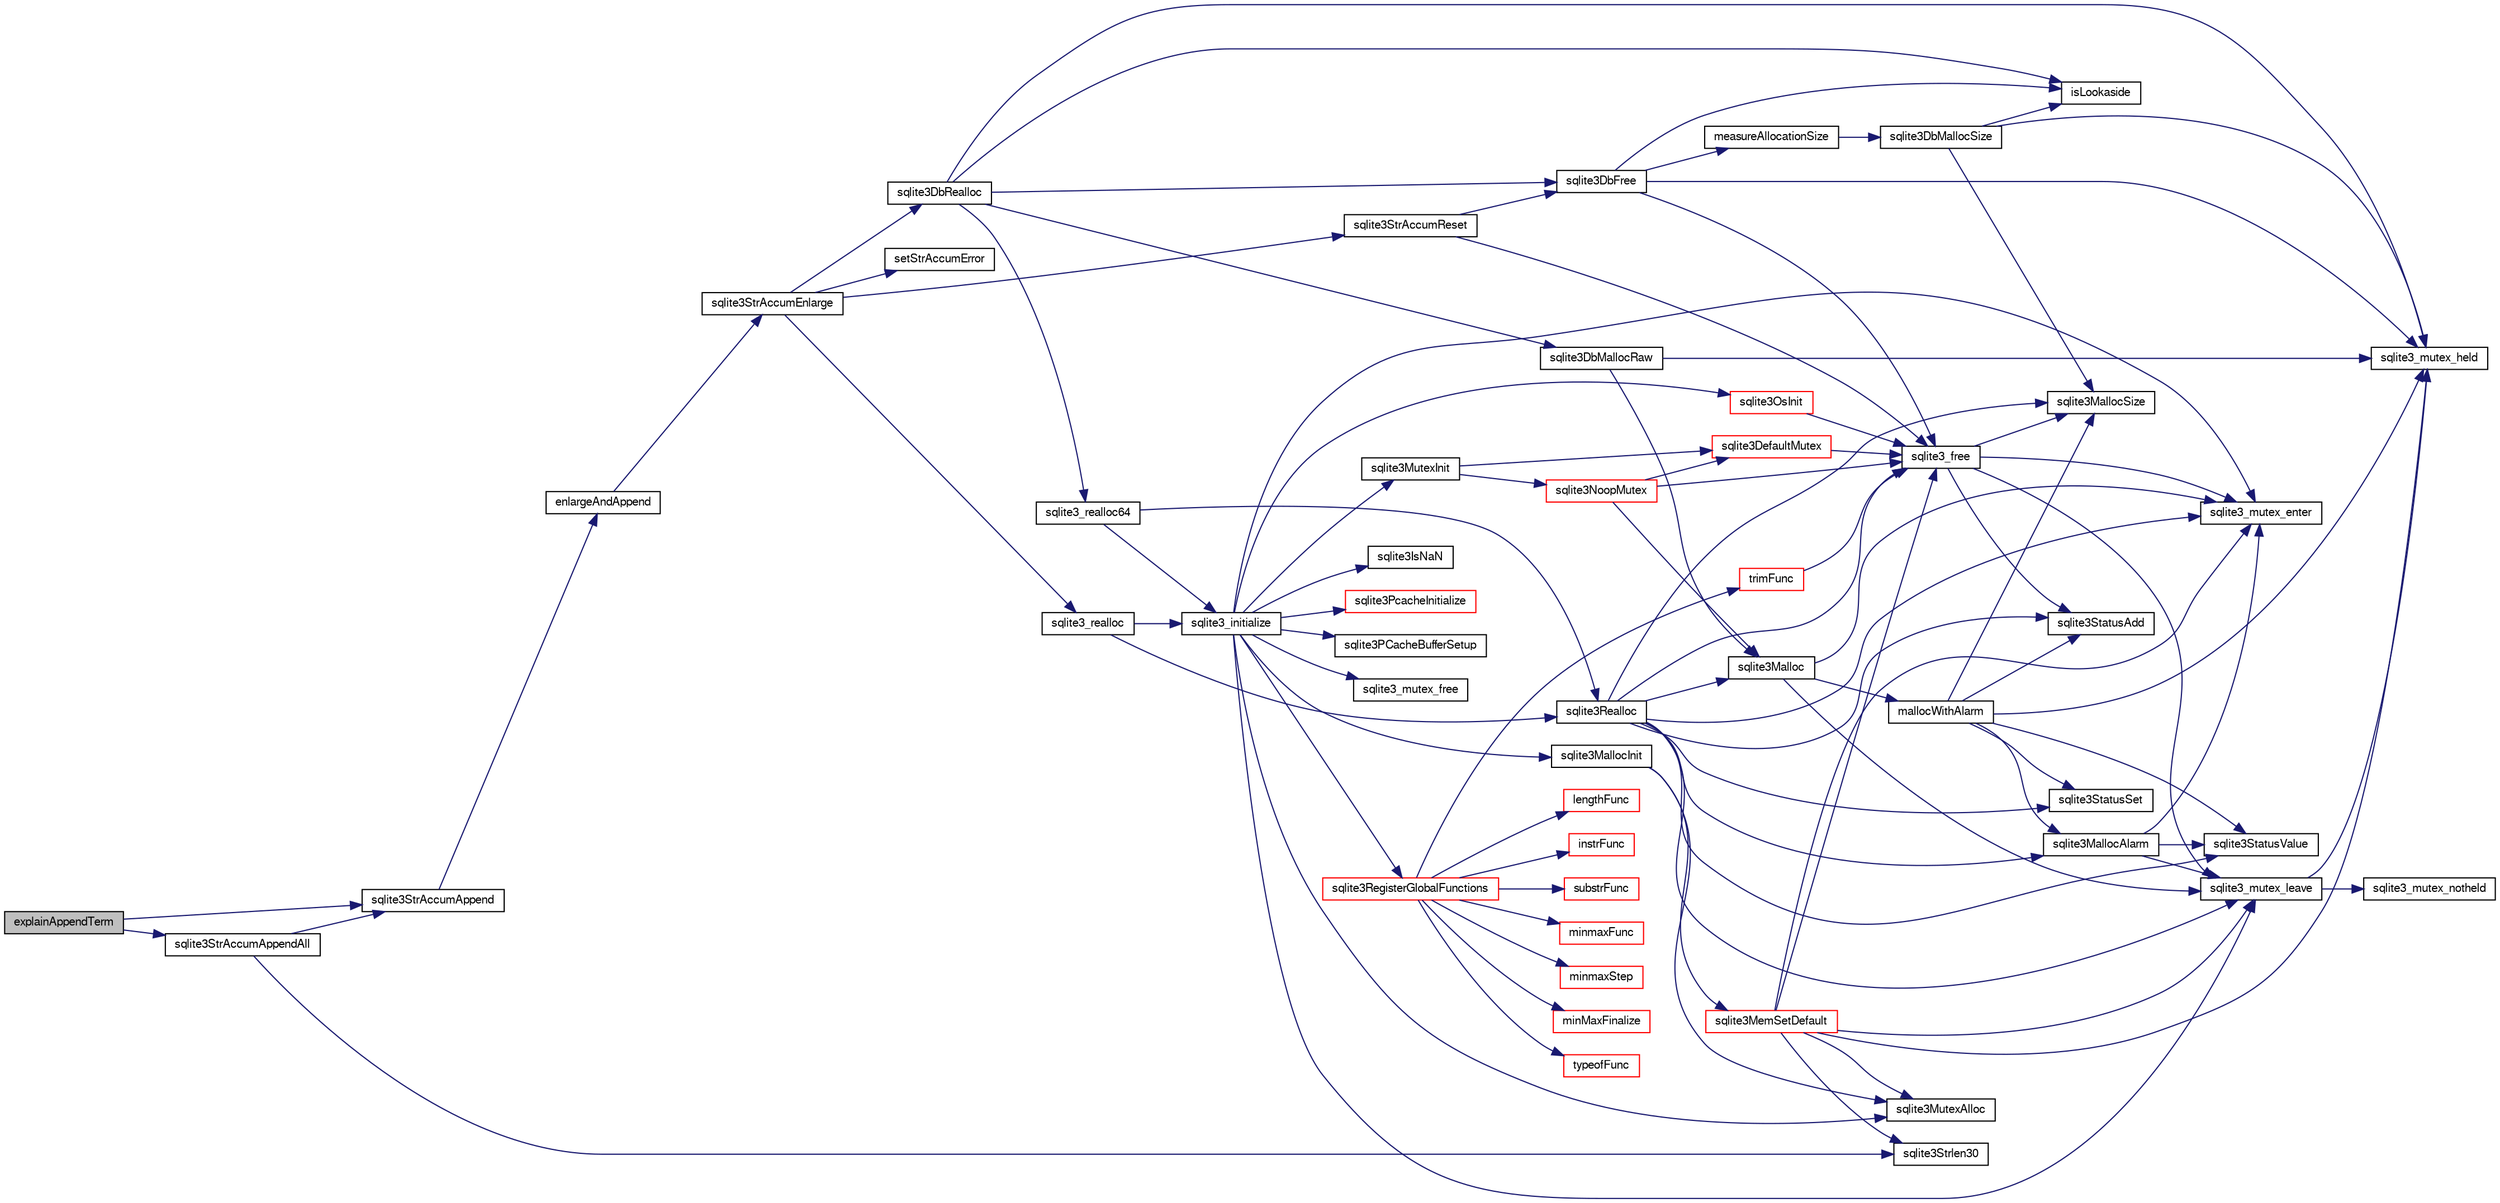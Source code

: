 digraph "explainAppendTerm"
{
  edge [fontname="FreeSans",fontsize="10",labelfontname="FreeSans",labelfontsize="10"];
  node [fontname="FreeSans",fontsize="10",shape=record];
  rankdir="LR";
  Node98123 [label="explainAppendTerm",height=0.2,width=0.4,color="black", fillcolor="grey75", style="filled", fontcolor="black"];
  Node98123 -> Node98124 [color="midnightblue",fontsize="10",style="solid",fontname="FreeSans"];
  Node98124 [label="sqlite3StrAccumAppend",height=0.2,width=0.4,color="black", fillcolor="white", style="filled",URL="$sqlite3_8c.html#a56664fa33def33c5a5245b623441d5e0"];
  Node98124 -> Node98125 [color="midnightblue",fontsize="10",style="solid",fontname="FreeSans"];
  Node98125 [label="enlargeAndAppend",height=0.2,width=0.4,color="black", fillcolor="white", style="filled",URL="$sqlite3_8c.html#a25b21e61dc0883d849890eaa8a18088a"];
  Node98125 -> Node98126 [color="midnightblue",fontsize="10",style="solid",fontname="FreeSans"];
  Node98126 [label="sqlite3StrAccumEnlarge",height=0.2,width=0.4,color="black", fillcolor="white", style="filled",URL="$sqlite3_8c.html#a38976500a97c69d65086eeccca82dd96"];
  Node98126 -> Node98127 [color="midnightblue",fontsize="10",style="solid",fontname="FreeSans"];
  Node98127 [label="setStrAccumError",height=0.2,width=0.4,color="black", fillcolor="white", style="filled",URL="$sqlite3_8c.html#a3dc479a1fc8ba1ab8edfe51f8a0b102c"];
  Node98126 -> Node98128 [color="midnightblue",fontsize="10",style="solid",fontname="FreeSans"];
  Node98128 [label="sqlite3StrAccumReset",height=0.2,width=0.4,color="black", fillcolor="white", style="filled",URL="$sqlite3_8c.html#ad7e70f4ec9d2fa3a63a371e2c7c555d8"];
  Node98128 -> Node98129 [color="midnightblue",fontsize="10",style="solid",fontname="FreeSans"];
  Node98129 [label="sqlite3DbFree",height=0.2,width=0.4,color="black", fillcolor="white", style="filled",URL="$sqlite3_8c.html#ac70ab821a6607b4a1b909582dc37a069"];
  Node98129 -> Node98130 [color="midnightblue",fontsize="10",style="solid",fontname="FreeSans"];
  Node98130 [label="sqlite3_mutex_held",height=0.2,width=0.4,color="black", fillcolor="white", style="filled",URL="$sqlite3_8c.html#acf77da68932b6bc163c5e68547ecc3e7"];
  Node98129 -> Node98131 [color="midnightblue",fontsize="10",style="solid",fontname="FreeSans"];
  Node98131 [label="measureAllocationSize",height=0.2,width=0.4,color="black", fillcolor="white", style="filled",URL="$sqlite3_8c.html#a45731e644a22fdb756e2b6337224217a"];
  Node98131 -> Node98132 [color="midnightblue",fontsize="10",style="solid",fontname="FreeSans"];
  Node98132 [label="sqlite3DbMallocSize",height=0.2,width=0.4,color="black", fillcolor="white", style="filled",URL="$sqlite3_8c.html#aa397e5a8a03495203a0767abf0a71f86"];
  Node98132 -> Node98133 [color="midnightblue",fontsize="10",style="solid",fontname="FreeSans"];
  Node98133 [label="sqlite3MallocSize",height=0.2,width=0.4,color="black", fillcolor="white", style="filled",URL="$sqlite3_8c.html#acf5d2a5f35270bafb050bd2def576955"];
  Node98132 -> Node98130 [color="midnightblue",fontsize="10",style="solid",fontname="FreeSans"];
  Node98132 -> Node98134 [color="midnightblue",fontsize="10",style="solid",fontname="FreeSans"];
  Node98134 [label="isLookaside",height=0.2,width=0.4,color="black", fillcolor="white", style="filled",URL="$sqlite3_8c.html#a770fa05ff9717b75e16f4d968a77b897"];
  Node98129 -> Node98134 [color="midnightblue",fontsize="10",style="solid",fontname="FreeSans"];
  Node98129 -> Node98135 [color="midnightblue",fontsize="10",style="solid",fontname="FreeSans"];
  Node98135 [label="sqlite3_free",height=0.2,width=0.4,color="black", fillcolor="white", style="filled",URL="$sqlite3_8c.html#a6552349e36a8a691af5487999ab09519"];
  Node98135 -> Node98136 [color="midnightblue",fontsize="10",style="solid",fontname="FreeSans"];
  Node98136 [label="sqlite3_mutex_enter",height=0.2,width=0.4,color="black", fillcolor="white", style="filled",URL="$sqlite3_8c.html#a1c12cde690bd89f104de5cbad12a6bf5"];
  Node98135 -> Node98137 [color="midnightblue",fontsize="10",style="solid",fontname="FreeSans"];
  Node98137 [label="sqlite3StatusAdd",height=0.2,width=0.4,color="black", fillcolor="white", style="filled",URL="$sqlite3_8c.html#afa029f93586aeab4cc85360905dae9cd"];
  Node98135 -> Node98133 [color="midnightblue",fontsize="10",style="solid",fontname="FreeSans"];
  Node98135 -> Node98138 [color="midnightblue",fontsize="10",style="solid",fontname="FreeSans"];
  Node98138 [label="sqlite3_mutex_leave",height=0.2,width=0.4,color="black", fillcolor="white", style="filled",URL="$sqlite3_8c.html#a5838d235601dbd3c1fa993555c6bcc93"];
  Node98138 -> Node98130 [color="midnightblue",fontsize="10",style="solid",fontname="FreeSans"];
  Node98138 -> Node98139 [color="midnightblue",fontsize="10",style="solid",fontname="FreeSans"];
  Node98139 [label="sqlite3_mutex_notheld",height=0.2,width=0.4,color="black", fillcolor="white", style="filled",URL="$sqlite3_8c.html#a83967c837c1c000d3b5adcfaa688f5dc"];
  Node98128 -> Node98135 [color="midnightblue",fontsize="10",style="solid",fontname="FreeSans"];
  Node98126 -> Node98140 [color="midnightblue",fontsize="10",style="solid",fontname="FreeSans"];
  Node98140 [label="sqlite3DbRealloc",height=0.2,width=0.4,color="black", fillcolor="white", style="filled",URL="$sqlite3_8c.html#ae028f4902a9d29bcaf310ff289ee87dc"];
  Node98140 -> Node98130 [color="midnightblue",fontsize="10",style="solid",fontname="FreeSans"];
  Node98140 -> Node98141 [color="midnightblue",fontsize="10",style="solid",fontname="FreeSans"];
  Node98141 [label="sqlite3DbMallocRaw",height=0.2,width=0.4,color="black", fillcolor="white", style="filled",URL="$sqlite3_8c.html#abbe8be0cf7175e11ddc3e2218fad924e"];
  Node98141 -> Node98130 [color="midnightblue",fontsize="10",style="solid",fontname="FreeSans"];
  Node98141 -> Node98142 [color="midnightblue",fontsize="10",style="solid",fontname="FreeSans"];
  Node98142 [label="sqlite3Malloc",height=0.2,width=0.4,color="black", fillcolor="white", style="filled",URL="$sqlite3_8c.html#a361a2eaa846b1885f123abe46f5d8b2b"];
  Node98142 -> Node98136 [color="midnightblue",fontsize="10",style="solid",fontname="FreeSans"];
  Node98142 -> Node98143 [color="midnightblue",fontsize="10",style="solid",fontname="FreeSans"];
  Node98143 [label="mallocWithAlarm",height=0.2,width=0.4,color="black", fillcolor="white", style="filled",URL="$sqlite3_8c.html#ab070d5cf8e48ec8a6a43cf025d48598b"];
  Node98143 -> Node98130 [color="midnightblue",fontsize="10",style="solid",fontname="FreeSans"];
  Node98143 -> Node98144 [color="midnightblue",fontsize="10",style="solid",fontname="FreeSans"];
  Node98144 [label="sqlite3StatusSet",height=0.2,width=0.4,color="black", fillcolor="white", style="filled",URL="$sqlite3_8c.html#afec7586c01fcb5ea17dc9d7725a589d9"];
  Node98143 -> Node98145 [color="midnightblue",fontsize="10",style="solid",fontname="FreeSans"];
  Node98145 [label="sqlite3StatusValue",height=0.2,width=0.4,color="black", fillcolor="white", style="filled",URL="$sqlite3_8c.html#a30b8ac296c6e200c1fa57708d52c6ef6"];
  Node98143 -> Node98146 [color="midnightblue",fontsize="10",style="solid",fontname="FreeSans"];
  Node98146 [label="sqlite3MallocAlarm",height=0.2,width=0.4,color="black", fillcolor="white", style="filled",URL="$sqlite3_8c.html#ada66988e8471d1198f3219c062377508"];
  Node98146 -> Node98145 [color="midnightblue",fontsize="10",style="solid",fontname="FreeSans"];
  Node98146 -> Node98138 [color="midnightblue",fontsize="10",style="solid",fontname="FreeSans"];
  Node98146 -> Node98136 [color="midnightblue",fontsize="10",style="solid",fontname="FreeSans"];
  Node98143 -> Node98133 [color="midnightblue",fontsize="10",style="solid",fontname="FreeSans"];
  Node98143 -> Node98137 [color="midnightblue",fontsize="10",style="solid",fontname="FreeSans"];
  Node98142 -> Node98138 [color="midnightblue",fontsize="10",style="solid",fontname="FreeSans"];
  Node98140 -> Node98134 [color="midnightblue",fontsize="10",style="solid",fontname="FreeSans"];
  Node98140 -> Node98129 [color="midnightblue",fontsize="10",style="solid",fontname="FreeSans"];
  Node98140 -> Node98147 [color="midnightblue",fontsize="10",style="solid",fontname="FreeSans"];
  Node98147 [label="sqlite3_realloc64",height=0.2,width=0.4,color="black", fillcolor="white", style="filled",URL="$sqlite3_8c.html#a3765a714077ee547e811034236dc9ecd"];
  Node98147 -> Node98148 [color="midnightblue",fontsize="10",style="solid",fontname="FreeSans"];
  Node98148 [label="sqlite3_initialize",height=0.2,width=0.4,color="black", fillcolor="white", style="filled",URL="$sqlite3_8c.html#ab0c0ee2d5d4cf8b28e9572296a8861df"];
  Node98148 -> Node98149 [color="midnightblue",fontsize="10",style="solid",fontname="FreeSans"];
  Node98149 [label="sqlite3MutexInit",height=0.2,width=0.4,color="black", fillcolor="white", style="filled",URL="$sqlite3_8c.html#a7906afcdd1cdb3d0007eb932398a1158"];
  Node98149 -> Node98150 [color="midnightblue",fontsize="10",style="solid",fontname="FreeSans"];
  Node98150 [label="sqlite3DefaultMutex",height=0.2,width=0.4,color="red", fillcolor="white", style="filled",URL="$sqlite3_8c.html#ac895a71e325f9b2f9b862f737c17aca8"];
  Node98150 -> Node98135 [color="midnightblue",fontsize="10",style="solid",fontname="FreeSans"];
  Node98149 -> Node98159 [color="midnightblue",fontsize="10",style="solid",fontname="FreeSans"];
  Node98159 [label="sqlite3NoopMutex",height=0.2,width=0.4,color="red", fillcolor="white", style="filled",URL="$sqlite3_8c.html#a09742cde9ef371d94f8201d2cdb543e4"];
  Node98159 -> Node98142 [color="midnightblue",fontsize="10",style="solid",fontname="FreeSans"];
  Node98159 -> Node98135 [color="midnightblue",fontsize="10",style="solid",fontname="FreeSans"];
  Node98159 -> Node98150 [color="midnightblue",fontsize="10",style="solid",fontname="FreeSans"];
  Node98148 -> Node98167 [color="midnightblue",fontsize="10",style="solid",fontname="FreeSans"];
  Node98167 [label="sqlite3MutexAlloc",height=0.2,width=0.4,color="black", fillcolor="white", style="filled",URL="$sqlite3_8c.html#a0e3f432ee581f6876b590e7ad7e84e19"];
  Node98148 -> Node98136 [color="midnightblue",fontsize="10",style="solid",fontname="FreeSans"];
  Node98148 -> Node98168 [color="midnightblue",fontsize="10",style="solid",fontname="FreeSans"];
  Node98168 [label="sqlite3MallocInit",height=0.2,width=0.4,color="black", fillcolor="white", style="filled",URL="$sqlite3_8c.html#a9e06f9e7cad0d83ce80ab493c9533552"];
  Node98168 -> Node98169 [color="midnightblue",fontsize="10",style="solid",fontname="FreeSans"];
  Node98169 [label="sqlite3MemSetDefault",height=0.2,width=0.4,color="red", fillcolor="white", style="filled",URL="$sqlite3_8c.html#a162fbfd727e92c5f8f72625b5ff62549"];
  Node98169 -> Node98167 [color="midnightblue",fontsize="10",style="solid",fontname="FreeSans"];
  Node98169 -> Node98136 [color="midnightblue",fontsize="10",style="solid",fontname="FreeSans"];
  Node98169 -> Node98138 [color="midnightblue",fontsize="10",style="solid",fontname="FreeSans"];
  Node98169 -> Node98186 [color="midnightblue",fontsize="10",style="solid",fontname="FreeSans"];
  Node98186 [label="sqlite3Strlen30",height=0.2,width=0.4,color="black", fillcolor="white", style="filled",URL="$sqlite3_8c.html#a3dcd80ba41f1a308193dee74857b62a7"];
  Node98169 -> Node98130 [color="midnightblue",fontsize="10",style="solid",fontname="FreeSans"];
  Node98169 -> Node98135 [color="midnightblue",fontsize="10",style="solid",fontname="FreeSans"];
  Node98168 -> Node98167 [color="midnightblue",fontsize="10",style="solid",fontname="FreeSans"];
  Node98148 -> Node98138 [color="midnightblue",fontsize="10",style="solid",fontname="FreeSans"];
  Node98148 -> Node98249 [color="midnightblue",fontsize="10",style="solid",fontname="FreeSans"];
  Node98249 [label="sqlite3RegisterGlobalFunctions",height=0.2,width=0.4,color="red", fillcolor="white", style="filled",URL="$sqlite3_8c.html#a9f75bd111010f29e1b8d74344473c4ec"];
  Node98249 -> Node98250 [color="midnightblue",fontsize="10",style="solid",fontname="FreeSans"];
  Node98250 [label="trimFunc",height=0.2,width=0.4,color="red", fillcolor="white", style="filled",URL="$sqlite3_8c.html#afad56dbe7f08139a630156e644b14704"];
  Node98250 -> Node98135 [color="midnightblue",fontsize="10",style="solid",fontname="FreeSans"];
  Node98249 -> Node98263 [color="midnightblue",fontsize="10",style="solid",fontname="FreeSans"];
  Node98263 [label="minmaxFunc",height=0.2,width=0.4,color="red", fillcolor="white", style="filled",URL="$sqlite3_8c.html#a4d00f48b948fd73cb70bcfd1efc0bfb0"];
  Node98249 -> Node98272 [color="midnightblue",fontsize="10",style="solid",fontname="FreeSans"];
  Node98272 [label="minmaxStep",height=0.2,width=0.4,color="red", fillcolor="white", style="filled",URL="$sqlite3_8c.html#a5b4c0da0f3b61d7ff25ebd30aa22cca4"];
  Node98249 -> Node98276 [color="midnightblue",fontsize="10",style="solid",fontname="FreeSans"];
  Node98276 [label="minMaxFinalize",height=0.2,width=0.4,color="red", fillcolor="white", style="filled",URL="$sqlite3_8c.html#a0439dd90934a2dee93517c50884d5924"];
  Node98249 -> Node98277 [color="midnightblue",fontsize="10",style="solid",fontname="FreeSans"];
  Node98277 [label="typeofFunc",height=0.2,width=0.4,color="red", fillcolor="white", style="filled",URL="$sqlite3_8c.html#aba6c564ff0d6b017de448469d0fb243f"];
  Node98249 -> Node98278 [color="midnightblue",fontsize="10",style="solid",fontname="FreeSans"];
  Node98278 [label="lengthFunc",height=0.2,width=0.4,color="red", fillcolor="white", style="filled",URL="$sqlite3_8c.html#affdabf006c37c26a1c3e325badb83546"];
  Node98249 -> Node98283 [color="midnightblue",fontsize="10",style="solid",fontname="FreeSans"];
  Node98283 [label="instrFunc",height=0.2,width=0.4,color="red", fillcolor="white", style="filled",URL="$sqlite3_8c.html#a8f86ca540b92ac28aaefaa126170cf8c"];
  Node98249 -> Node98285 [color="midnightblue",fontsize="10",style="solid",fontname="FreeSans"];
  Node98285 [label="substrFunc",height=0.2,width=0.4,color="red", fillcolor="white", style="filled",URL="$sqlite3_8c.html#a8a8739d9af5589338113371e440b2734"];
  Node98148 -> Node98399 [color="midnightblue",fontsize="10",style="solid",fontname="FreeSans"];
  Node98399 [label="sqlite3PcacheInitialize",height=0.2,width=0.4,color="red", fillcolor="white", style="filled",URL="$sqlite3_8c.html#a2902c61ddc88bea002c4d69fe4052b1f"];
  Node98148 -> Node98400 [color="midnightblue",fontsize="10",style="solid",fontname="FreeSans"];
  Node98400 [label="sqlite3OsInit",height=0.2,width=0.4,color="red", fillcolor="white", style="filled",URL="$sqlite3_8c.html#afeaa886fe1ca086a30fd278b1d069762"];
  Node98400 -> Node98135 [color="midnightblue",fontsize="10",style="solid",fontname="FreeSans"];
  Node98148 -> Node98404 [color="midnightblue",fontsize="10",style="solid",fontname="FreeSans"];
  Node98404 [label="sqlite3PCacheBufferSetup",height=0.2,width=0.4,color="black", fillcolor="white", style="filled",URL="$sqlite3_8c.html#ad18a1eebefdfbc4254f473f7b0101937"];
  Node98148 -> Node98405 [color="midnightblue",fontsize="10",style="solid",fontname="FreeSans"];
  Node98405 [label="sqlite3_mutex_free",height=0.2,width=0.4,color="black", fillcolor="white", style="filled",URL="$sqlite3_8c.html#a2db2e72e08f6873afa9c61b0ec726fec"];
  Node98148 -> Node98185 [color="midnightblue",fontsize="10",style="solid",fontname="FreeSans"];
  Node98185 [label="sqlite3IsNaN",height=0.2,width=0.4,color="black", fillcolor="white", style="filled",URL="$sqlite3_8c.html#aed4d78203877c3486765ccbc7feebb50"];
  Node98147 -> Node98332 [color="midnightblue",fontsize="10",style="solid",fontname="FreeSans"];
  Node98332 [label="sqlite3Realloc",height=0.2,width=0.4,color="black", fillcolor="white", style="filled",URL="$sqlite3_8c.html#ad53aefdfc088f622e23ffe838201fe22"];
  Node98332 -> Node98142 [color="midnightblue",fontsize="10",style="solid",fontname="FreeSans"];
  Node98332 -> Node98135 [color="midnightblue",fontsize="10",style="solid",fontname="FreeSans"];
  Node98332 -> Node98133 [color="midnightblue",fontsize="10",style="solid",fontname="FreeSans"];
  Node98332 -> Node98136 [color="midnightblue",fontsize="10",style="solid",fontname="FreeSans"];
  Node98332 -> Node98144 [color="midnightblue",fontsize="10",style="solid",fontname="FreeSans"];
  Node98332 -> Node98145 [color="midnightblue",fontsize="10",style="solid",fontname="FreeSans"];
  Node98332 -> Node98146 [color="midnightblue",fontsize="10",style="solid",fontname="FreeSans"];
  Node98332 -> Node98137 [color="midnightblue",fontsize="10",style="solid",fontname="FreeSans"];
  Node98332 -> Node98138 [color="midnightblue",fontsize="10",style="solid",fontname="FreeSans"];
  Node98126 -> Node98331 [color="midnightblue",fontsize="10",style="solid",fontname="FreeSans"];
  Node98331 [label="sqlite3_realloc",height=0.2,width=0.4,color="black", fillcolor="white", style="filled",URL="$sqlite3_8c.html#a822d9e42f6ab4b2ec803f311aeb9618d"];
  Node98331 -> Node98148 [color="midnightblue",fontsize="10",style="solid",fontname="FreeSans"];
  Node98331 -> Node98332 [color="midnightblue",fontsize="10",style="solid",fontname="FreeSans"];
  Node98123 -> Node98212 [color="midnightblue",fontsize="10",style="solid",fontname="FreeSans"];
  Node98212 [label="sqlite3StrAccumAppendAll",height=0.2,width=0.4,color="black", fillcolor="white", style="filled",URL="$sqlite3_8c.html#acaf8f3e4f99a3c3a4a77e9c987547289"];
  Node98212 -> Node98124 [color="midnightblue",fontsize="10",style="solid",fontname="FreeSans"];
  Node98212 -> Node98186 [color="midnightblue",fontsize="10",style="solid",fontname="FreeSans"];
}
